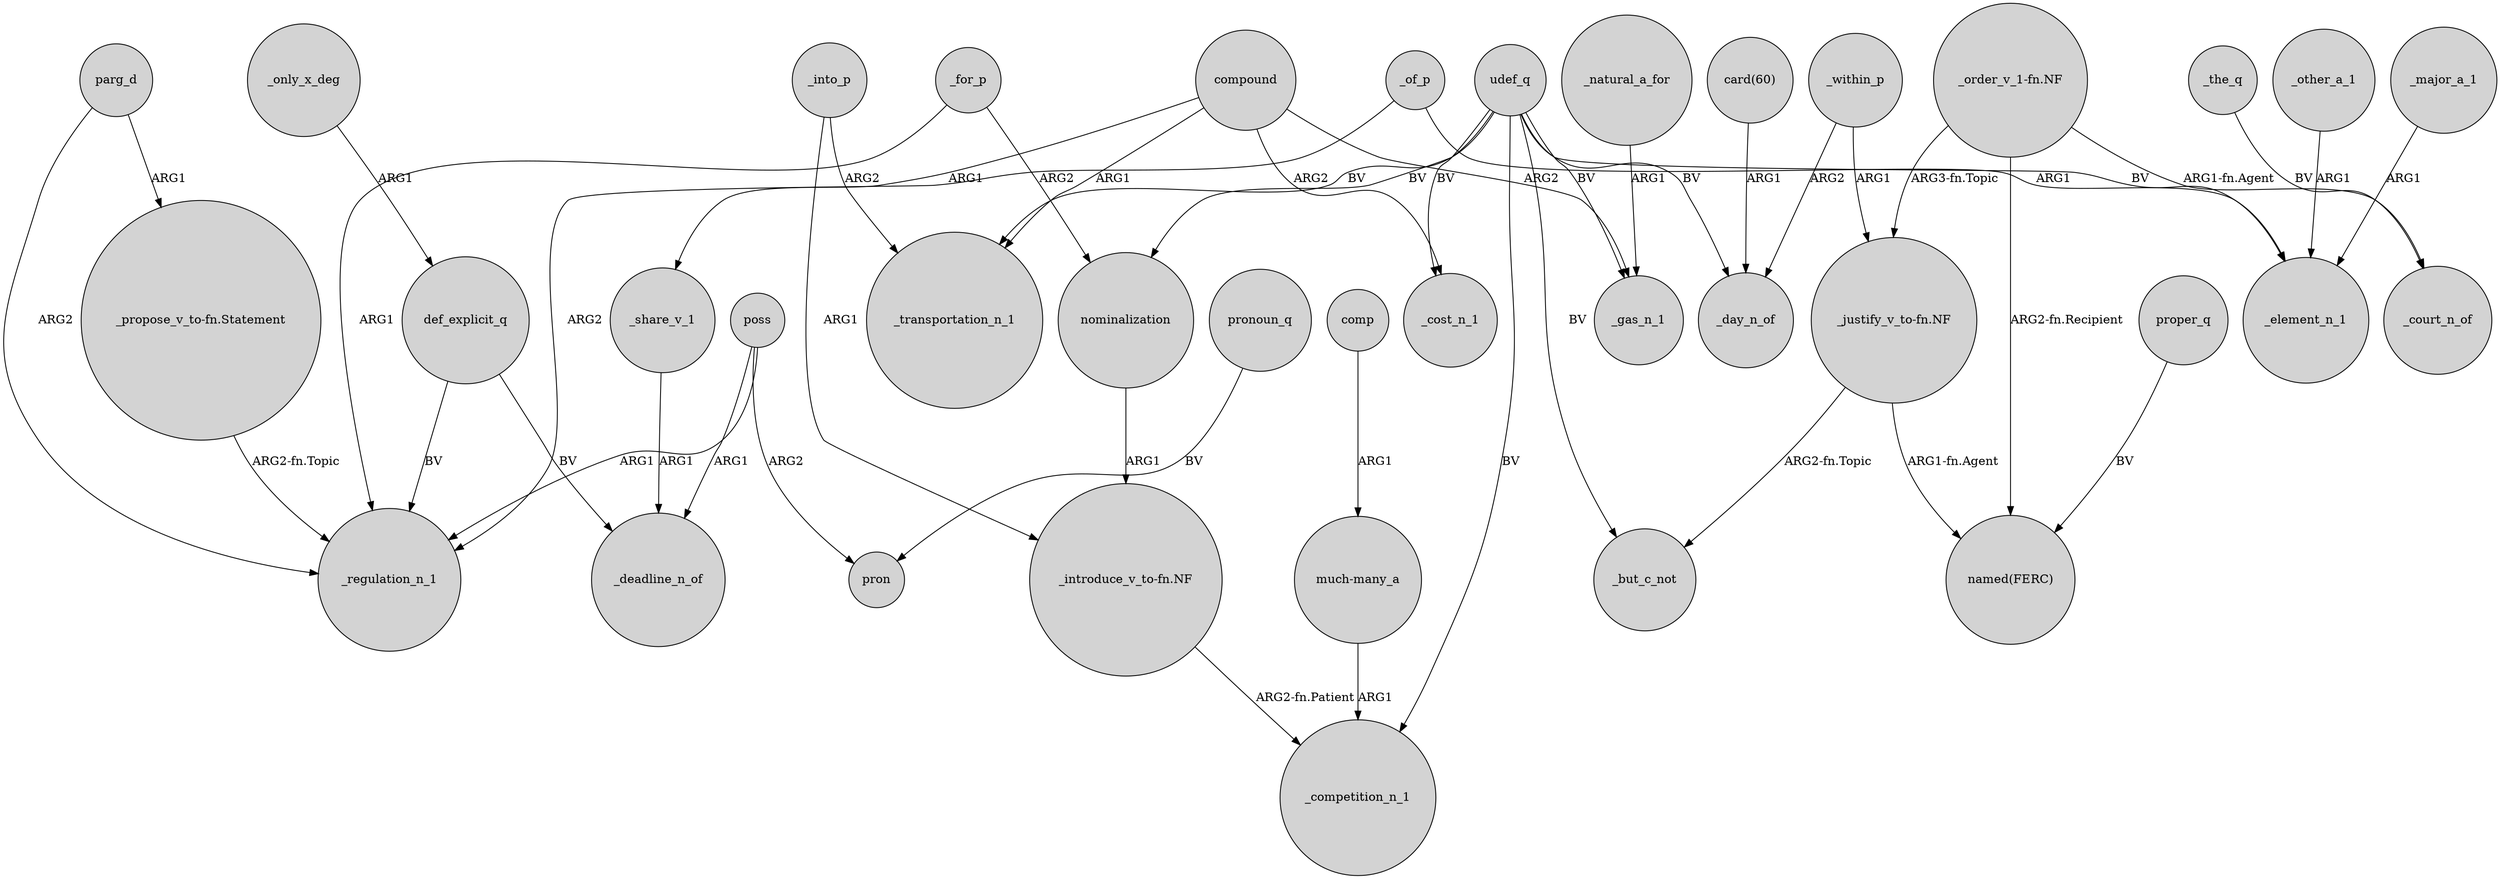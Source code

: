digraph {
	node [shape=circle style=filled]
	_of_p -> _regulation_n_1 [label=ARG2]
	udef_q -> _competition_n_1 [label=BV]
	udef_q -> _transportation_n_1 [label=BV]
	"_order_v_1-fn.NF" -> "_justify_v_to-fn.NF" [label="ARG3-fn.Topic"]
	poss -> pron [label=ARG2]
	_share_v_1 -> _deadline_n_of [label=ARG1]
	_the_q -> _court_n_of [label=BV]
	_for_p -> nominalization [label=ARG2]
	"_order_v_1-fn.NF" -> _court_n_of [label="ARG1-fn.Agent"]
	"card(60)" -> _day_n_of [label=ARG1]
	udef_q -> _day_n_of [label=BV]
	compound -> _transportation_n_1 [label=ARG1]
	udef_q -> _but_c_not [label=BV]
	def_explicit_q -> _regulation_n_1 [label=BV]
	parg_d -> "_propose_v_to-fn.Statement" [label=ARG1]
	"much-many_a" -> _competition_n_1 [label=ARG1]
	udef_q -> _cost_n_1 [label=BV]
	compound -> _gas_n_1 [label=ARG2]
	"_justify_v_to-fn.NF" -> "named(FERC)" [label="ARG1-fn.Agent"]
	compound -> _share_v_1 [label=ARG1]
	_for_p -> _regulation_n_1 [label=ARG1]
	_within_p -> "_justify_v_to-fn.NF" [label=ARG1]
	pronoun_q -> pron [label=BV]
	parg_d -> _regulation_n_1 [label=ARG2]
	comp -> "much-many_a" [label=ARG1]
	poss -> _deadline_n_of [label=ARG1]
	_major_a_1 -> _element_n_1 [label=ARG1]
	"_introduce_v_to-fn.NF" -> _competition_n_1 [label="ARG2-fn.Patient"]
	def_explicit_q -> _deadline_n_of [label=BV]
	udef_q -> _gas_n_1 [label=BV]
	udef_q -> nominalization [label=BV]
	_of_p -> _element_n_1 [label=ARG1]
	nominalization -> "_introduce_v_to-fn.NF" [label=ARG1]
	_natural_a_for -> _gas_n_1 [label=ARG1]
	"_justify_v_to-fn.NF" -> _but_c_not [label="ARG2-fn.Topic"]
	udef_q -> _element_n_1 [label=BV]
	compound -> _cost_n_1 [label=ARG2]
	"_propose_v_to-fn.Statement" -> _regulation_n_1 [label="ARG2-fn.Topic"]
	proper_q -> "named(FERC)" [label=BV]
	_into_p -> _transportation_n_1 [label=ARG2]
	_within_p -> _day_n_of [label=ARG2]
	"_order_v_1-fn.NF" -> "named(FERC)" [label="ARG2-fn.Recipient"]
	_only_x_deg -> def_explicit_q [label=ARG1]
	poss -> _regulation_n_1 [label=ARG1]
	_other_a_1 -> _element_n_1 [label=ARG1]
	_into_p -> "_introduce_v_to-fn.NF" [label=ARG1]
}
